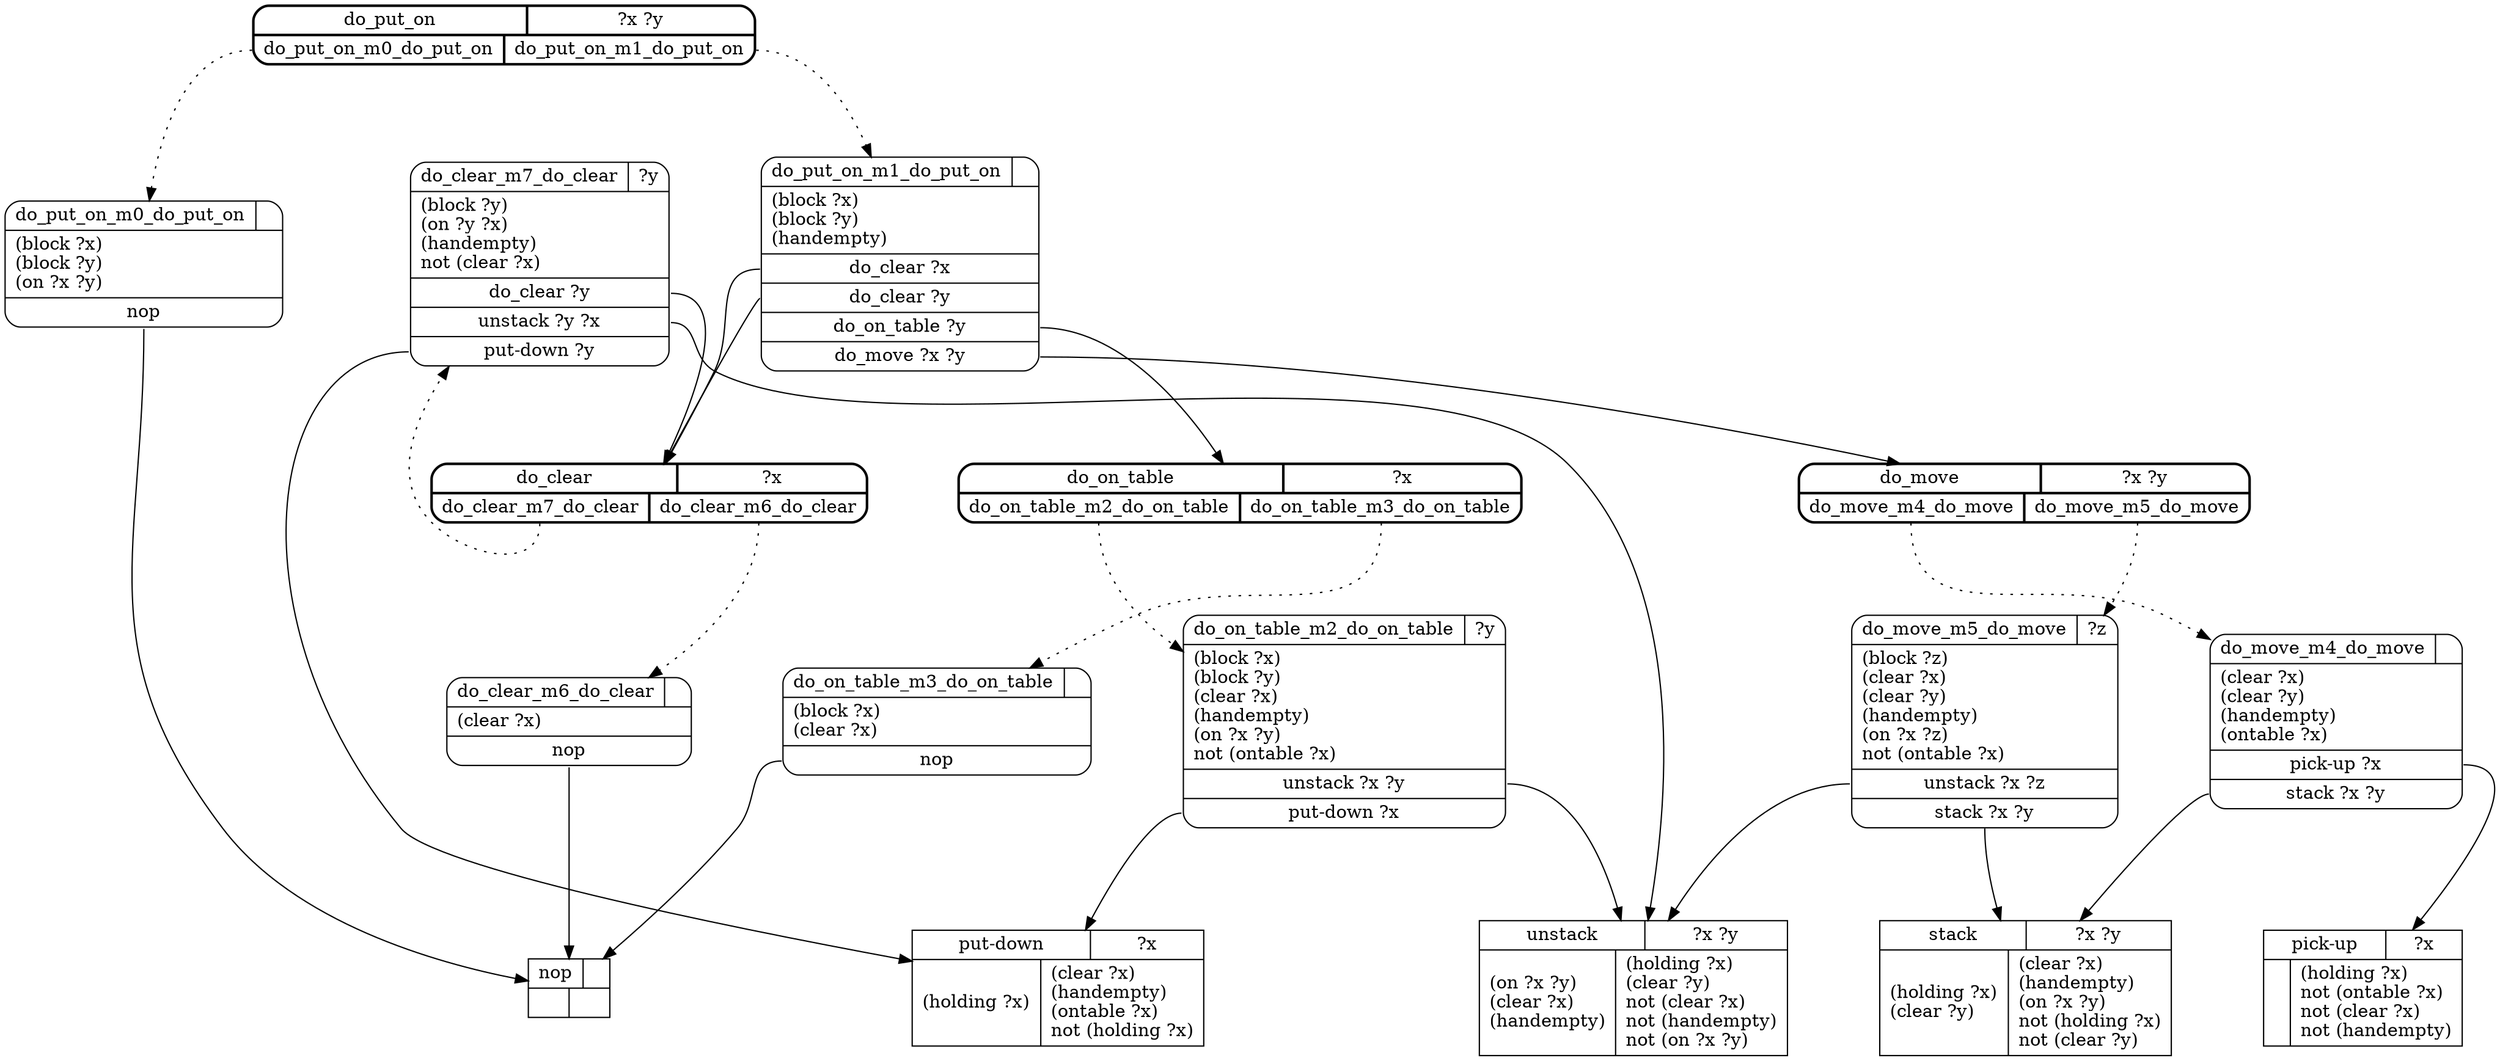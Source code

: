 // Generated by Hype
digraph "blocks" {
  nodesep=1
  ranksep=1
  // Operators
  "pick-up" [
    shape=record
    label="{{pick-up|?x}|{|(holding ?x)\lnot (ontable ?x)\lnot (clear ?x)\lnot (handempty)\l}}"
  ]
  "put-down" [
    shape=record
    label="{{put-down|?x}|{(holding ?x)\l|(clear ?x)\l(handempty)\l(ontable ?x)\lnot (holding ?x)\l}}"
  ]
  "stack" [
    shape=record
    label="{{stack|?x ?y}|{(holding ?x)\l(clear ?y)\l|(clear ?x)\l(handempty)\l(on ?x ?y)\lnot (holding ?x)\lnot (clear ?y)\l}}"
  ]
  "unstack" [
    shape=record
    label="{{unstack|?x ?y}|{(on ?x ?y)\l(clear ?x)\l(handempty)\l|(holding ?x)\l(clear ?y)\lnot (clear ?x)\lnot (handempty)\lnot (on ?x ?y)\l}}"
  ]
  "nop" [
    shape=record
    label="{{nop|}|{|}}"
  ]
  // Methods
  "do_put_on" [
    shape=Mrecord
    style=bold
    label="{{do_put_on|?x ?y}|{<n0>do_put_on_m0_do_put_on|<n1>do_put_on_m1_do_put_on}}"
  ]
  "label_do_put_on_m0_do_put_on" [
    shape=Mrecord
    label="{{do_put_on_m0_do_put_on|}|(block ?x)\l(block ?y)\l(on ?x ?y)\l|<n0>nop}"
  ]
  "do_put_on":n0 -> "label_do_put_on_m0_do_put_on" [style=dotted]
  "label_do_put_on_m0_do_put_on":n0 -> "nop"
  "label_do_put_on_m1_do_put_on" [
    shape=Mrecord
    label="{{do_put_on_m1_do_put_on|}|(block ?x)\l(block ?y)\l(handempty)\l|<n0>do_clear ?x|<n1>do_clear ?y|<n2>do_on_table ?y|<n3>do_move ?x ?y}"
  ]
  "do_put_on":n1 -> "label_do_put_on_m1_do_put_on" [style=dotted]
  "label_do_put_on_m1_do_put_on":n0 -> "do_clear"
  "label_do_put_on_m1_do_put_on":n1 -> "do_clear"
  "label_do_put_on_m1_do_put_on":n2 -> "do_on_table"
  "label_do_put_on_m1_do_put_on":n3 -> "do_move"
  "do_on_table" [
    shape=Mrecord
    style=bold
    label="{{do_on_table|?x}|{<n0>do_on_table_m2_do_on_table|<n1>do_on_table_m3_do_on_table}}"
  ]
  "label_do_on_table_m2_do_on_table" [
    shape=Mrecord
    label="{{do_on_table_m2_do_on_table|?y}|(block ?x)\l(block ?y)\l(clear ?x)\l(handempty)\l(on ?x ?y)\lnot (ontable ?x)\l|<n0>unstack ?x ?y|<n1>put-down ?x}"
  ]
  "do_on_table":n0 -> "label_do_on_table_m2_do_on_table" [style=dotted]
  "label_do_on_table_m2_do_on_table":n0 -> "unstack"
  "label_do_on_table_m2_do_on_table":n1 -> "put-down"
  "label_do_on_table_m3_do_on_table" [
    shape=Mrecord
    label="{{do_on_table_m3_do_on_table|}|(block ?x)\l(clear ?x)\l|<n0>nop}"
  ]
  "do_on_table":n1 -> "label_do_on_table_m3_do_on_table" [style=dotted]
  "label_do_on_table_m3_do_on_table":n0 -> "nop"
  "do_move" [
    shape=Mrecord
    style=bold
    label="{{do_move|?x ?y}|{<n0>do_move_m4_do_move|<n1>do_move_m5_do_move}}"
  ]
  "label_do_move_m4_do_move" [
    shape=Mrecord
    label="{{do_move_m4_do_move|}|(clear ?x)\l(clear ?y)\l(handempty)\l(ontable ?x)\l|<n0>pick-up ?x|<n1>stack ?x ?y}"
  ]
  "do_move":n0 -> "label_do_move_m4_do_move" [style=dotted]
  "label_do_move_m4_do_move":n0 -> "pick-up"
  "label_do_move_m4_do_move":n1 -> "stack"
  "label_do_move_m5_do_move" [
    shape=Mrecord
    label="{{do_move_m5_do_move|?z}|(block ?z)\l(clear ?x)\l(clear ?y)\l(handempty)\l(on ?x ?z)\lnot (ontable ?x)\l|<n0>unstack ?x ?z|<n1>stack ?x ?y}"
  ]
  "do_move":n1 -> "label_do_move_m5_do_move" [style=dotted]
  "label_do_move_m5_do_move":n0 -> "unstack"
  "label_do_move_m5_do_move":n1 -> "stack"
  "do_clear" [
    shape=Mrecord
    style=bold
    label="{{do_clear|?x}|{<n0>do_clear_m7_do_clear|<n1>do_clear_m6_do_clear}}"
  ]
  "label_do_clear_m7_do_clear" [
    shape=Mrecord
    label="{{do_clear_m7_do_clear|?y}|(block ?y)\l(on ?y ?x)\l(handempty)\lnot (clear ?x)\l|<n0>do_clear ?y|<n1>unstack ?y ?x|<n2>put-down ?y}"
  ]
  "do_clear":n0 -> "label_do_clear_m7_do_clear" [style=dotted]
  "label_do_clear_m7_do_clear":n0 -> "do_clear"
  "label_do_clear_m7_do_clear":n1 -> "unstack"
  "label_do_clear_m7_do_clear":n2 -> "put-down"
  "label_do_clear_m6_do_clear" [
    shape=Mrecord
    label="{{do_clear_m6_do_clear|}|(clear ?x)\l|<n0>nop}"
  ]
  "do_clear":n1 -> "label_do_clear_m6_do_clear" [style=dotted]
  "label_do_clear_m6_do_clear":n0 -> "nop"
}